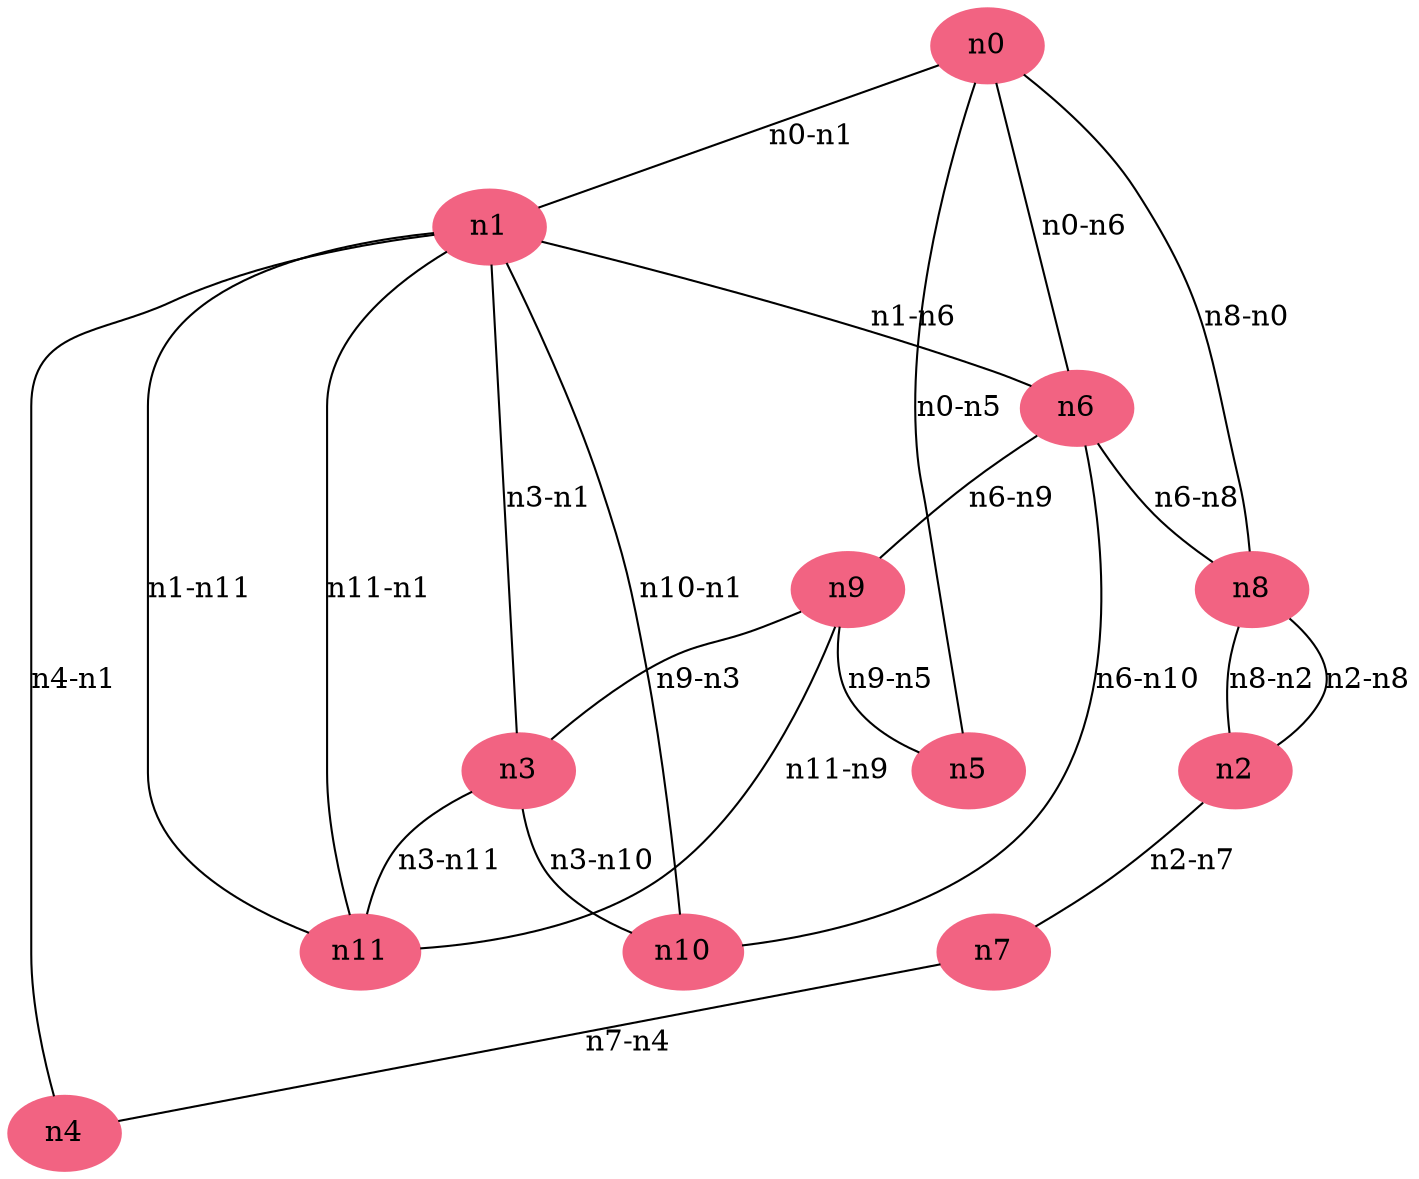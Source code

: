 graph{
	node[style="filled", color="#F26382"]
	0[label="cpuOffloading - request:87.86 - limit:134.48", label="n0"];
	1[label="cpuOffloading - request:215.43 - limit:362.62", label="n1"];
	2[label="cpuOffloading - request:244.61 - limit:385.49", label="n2"];
	3[label="cpuOffloading - request:274.29 - limit:342.18", label="n3"];
	4[label="cpuOffloading - request:120.99 - limit:267.79", label="n4"];
	5[label="cpuOffloading - request:63.67 - limit:299.19", label="n5"];
	6[label="cpuOffloading - request:189.16 - limit:203.63", label="n6"];
	7[label="cpuOffloading - request:113.43 - limit:299.13", label="n7"];
	8[label="cpuOffloading - request:250.40 - limit:368.51", label="n8"];
	9[label="cpuOffloading - request:196.45 - limit:318.09", label="n9"];
	10[label="cpuOffloading - request:69.39 - limit:376.82", label="n10"];
	11[label="cpuOffloading - request:290.41 - limit:300.60", label="n11"];
	4 -- 1[label="latency - value:25.22", label="n4-n1"];
	8 -- 0[label="latency - value:25.75", label="n8-n0"];
	0 -- 5[label="latency - value:11.48", label="n0-n5"];
	0 -- 6[label="latency - value:18.80", label="n0-n6"];
	7 -- 4[label="latency - value:9.58", label="n7-n4"];
	2 -- 8[label="latency - value:13.86", label="n2-n8"];
	11 -- 9[label="latency - value:22.07", label="n11-n9"];
	8 -- 2[label="latency - value:14.90", label="n8-n2"];
	3 -- 10[label="latency - value:21.12", label="n3-n10"];
	6 -- 8[label="latency - value:26.53", label="n6-n8"];
	10 -- 1[label="latency - value:9.87", label="n10-n1"];
	6 -- 9[label="latency - value:24.55", label="n6-n9"];
	3 -- 1[label="latency - value:16.28", label="n3-n1"];
	6 -- 10[label="latency - value:17.36", label="n6-n10"];
	0 -- 1[label="latency - value:20.96", label="n0-n1"];
	1 -- 6[label="latency - value:17.51", label="n1-n6"];
	9 -- 5[label="latency - value:9.38", label="n9-n5"];
	2 -- 7[label="latency - value:28.50", label="n2-n7"];
	1 -- 11[label="latency - value:18.60", label="n1-n11"];
	9 -- 3[label="latency - value:10.85", label="n9-n3"];
	11 -- 1[label="latency - value:9.57", label="n11-n1"];
	3 -- 11[label="latency - value:25.66", label="n3-n11"];
}
